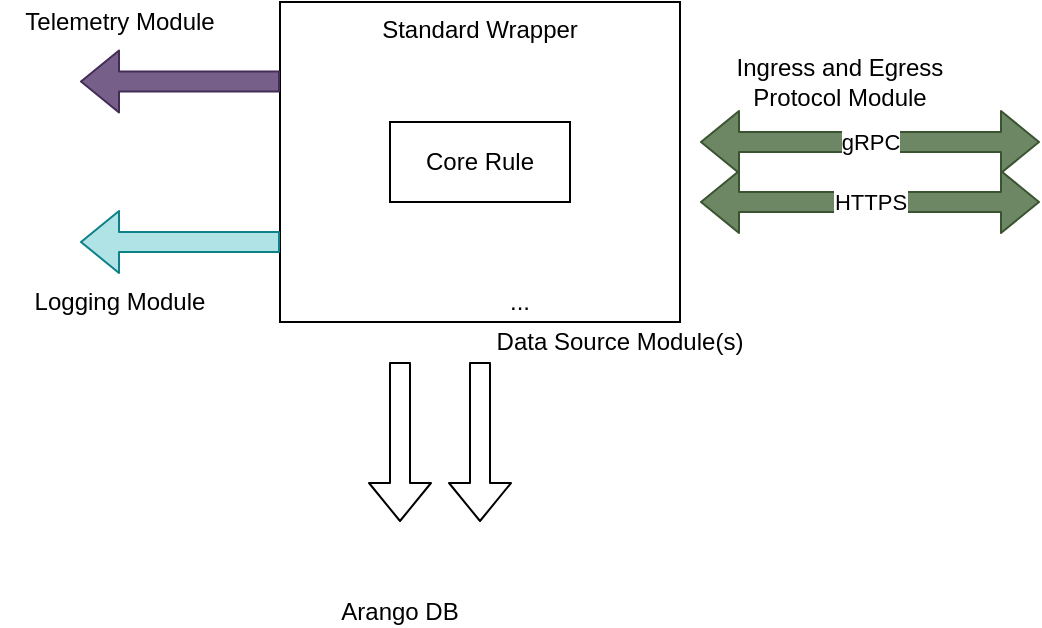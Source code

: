 <mxfile version="14.9.3" type="embed"><diagram id="ElTifTkMvYX6-_drq4Xn" name="Page-1"><mxGraphModel dx="665" dy="669" grid="1" gridSize="10" guides="1" tooltips="1" connect="1" arrows="1" fold="1" page="1" pageScale="1" pageWidth="827" pageHeight="1169" math="0" shadow="0"><root><mxCell id="0"/><mxCell id="1" parent="0"/><mxCell id="UEyuz5Qhtt-DBWD7g-bp-2" value="Standard Wrapper" style="rounded=0;whiteSpace=wrap;html=1;verticalAlign=top;" parent="1" vertex="1"><mxGeometry x="300" y="60" width="200" height="160" as="geometry"/></mxCell><mxCell id="UEyuz5Qhtt-DBWD7g-bp-1" value="Core Rule" style="rounded=0;whiteSpace=wrap;html=1;" parent="1" vertex="1"><mxGeometry x="355" y="120" width="90" height="40" as="geometry"/></mxCell><mxCell id="UEyuz5Qhtt-DBWD7g-bp-3" value="" style="shape=image;html=1;verticalAlign=top;verticalLabelPosition=bottom;labelBackgroundColor=#ffffff;imageAspect=0;aspect=fixed;image=https://cdn2.iconfinder.com/data/icons/miscellaneous-37/100/puzzle_pieces_3-128.png" parent="1" vertex="1"><mxGeometry x="450" y="120" width="40" height="40" as="geometry"/></mxCell><mxCell id="UEyuz5Qhtt-DBWD7g-bp-4" value="" style="shape=image;html=1;verticalAlign=top;verticalLabelPosition=bottom;labelBackgroundColor=#ffffff;imageAspect=0;aspect=fixed;image=https://cdn2.iconfinder.com/data/icons/miscellaneous-37/100/puzzle_pieces_3-128.png" parent="1" vertex="1"><mxGeometry x="340" y="180" width="40" height="40" as="geometry"/></mxCell><mxCell id="UEyuz5Qhtt-DBWD7g-bp-5" value="" style="shape=image;html=1;verticalAlign=top;verticalLabelPosition=bottom;labelBackgroundColor=#ffffff;imageAspect=0;aspect=fixed;image=https://cdn2.iconfinder.com/data/icons/miscellaneous-37/100/puzzle_pieces_3-128.png" parent="1" vertex="1"><mxGeometry x="310" y="90" width="40" height="40" as="geometry"/></mxCell><mxCell id="UEyuz5Qhtt-DBWD7g-bp-7" value="Ingress and Egress Protocol Module" style="text;html=1;strokeColor=none;fillColor=none;align=center;verticalAlign=middle;whiteSpace=wrap;rounded=0;" parent="1" vertex="1"><mxGeometry x="520" y="90" width="120" height="20" as="geometry"/></mxCell><mxCell id="UEyuz5Qhtt-DBWD7g-bp-8" value="Data Source Module(s)" style="text;html=1;strokeColor=none;fillColor=none;align=center;verticalAlign=middle;whiteSpace=wrap;rounded=0;" parent="1" vertex="1"><mxGeometry x="400" y="220" width="140" height="20" as="geometry"/></mxCell><mxCell id="UEyuz5Qhtt-DBWD7g-bp-9" value="Telemetry Module" style="text;html=1;strokeColor=none;fillColor=none;align=center;verticalAlign=middle;whiteSpace=wrap;rounded=0;" parent="1" vertex="1"><mxGeometry x="160" y="60" width="120" height="20" as="geometry"/></mxCell><mxCell id="UEyuz5Qhtt-DBWD7g-bp-10" value="" style="shape=flexArrow;endArrow=classic;html=1;" parent="1" edge="1"><mxGeometry width="50" height="50" relative="1" as="geometry"><mxPoint x="360" y="240" as="sourcePoint"/><mxPoint x="360" y="320" as="targetPoint"/></mxGeometry></mxCell><mxCell id="UEyuz5Qhtt-DBWD7g-bp-11" value="" style="shape=flexArrow;endArrow=classic;html=1;" parent="1" edge="1"><mxGeometry width="50" height="50" relative="1" as="geometry"><mxPoint x="400" y="240" as="sourcePoint"/><mxPoint x="400" y="320" as="targetPoint"/></mxGeometry></mxCell><mxCell id="UEyuz5Qhtt-DBWD7g-bp-14" value="" style="shape=image;verticalLabelPosition=bottom;labelBackgroundColor=#ffffff;verticalAlign=top;aspect=fixed;imageAspect=0;image=http://www.finsmes.com/wp-content/uploads/2019/03/arangodb.jpg;" parent="1" vertex="1"><mxGeometry x="340" y="320" width="40" height="40" as="geometry"/></mxCell><mxCell id="UEyuz5Qhtt-DBWD7g-bp-15" value="Arango DB" style="text;html=1;strokeColor=none;fillColor=none;align=center;verticalAlign=middle;whiteSpace=wrap;rounded=0;" parent="1" vertex="1"><mxGeometry x="320" y="360" width="80" height="10" as="geometry"/></mxCell><mxCell id="UEyuz5Qhtt-DBWD7g-bp-17" value="" style="shape=image;verticalLabelPosition=bottom;labelBackgroundColor=#ffffff;verticalAlign=top;aspect=fixed;imageAspect=0;image=https://upload.wikimedia.org/wikipedia/commons/thumb/f/f3/Apache_Spark_logo.svg/1200px-Apache_Spark_logo.svg.png;" parent="1" vertex="1"><mxGeometry x="410" y="321.83" width="70" height="36.35" as="geometry"/></mxCell><mxCell id="UEyuz5Qhtt-DBWD7g-bp-18" value="gRPC" style="shape=flexArrow;endArrow=classic;startArrow=classic;html=1;fillColor=#6d8764;strokeColor=#3A5431;" parent="1" edge="1"><mxGeometry width="100" height="100" relative="1" as="geometry"><mxPoint x="510" y="130" as="sourcePoint"/><mxPoint x="680" y="130" as="targetPoint"/></mxGeometry></mxCell><mxCell id="UEyuz5Qhtt-DBWD7g-bp-19" value="HTTPS" style="shape=flexArrow;endArrow=classic;startArrow=classic;html=1;fillColor=#6d8764;strokeColor=#3A5431;" parent="1" edge="1"><mxGeometry width="100" height="100" relative="1" as="geometry"><mxPoint x="510" y="160" as="sourcePoint"/><mxPoint x="680" y="160" as="targetPoint"/></mxGeometry></mxCell><mxCell id="UEyuz5Qhtt-DBWD7g-bp-20" value="" style="shape=image;html=1;verticalAlign=top;verticalLabelPosition=bottom;labelBackgroundColor=#ffffff;imageAspect=0;aspect=fixed;image=https://cdn2.iconfinder.com/data/icons/miscellaneous-37/100/puzzle_pieces_3-128.png" parent="1" vertex="1"><mxGeometry x="310" y="140" width="40" height="40" as="geometry"/></mxCell><mxCell id="UEyuz5Qhtt-DBWD7g-bp-21" value="Logging Module" style="text;html=1;strokeColor=none;fillColor=none;align=center;verticalAlign=middle;whiteSpace=wrap;rounded=0;" parent="1" vertex="1"><mxGeometry x="160" y="200" width="120" height="20" as="geometry"/></mxCell><mxCell id="UEyuz5Qhtt-DBWD7g-bp-23" value="" style="shape=flexArrow;endArrow=classic;html=1;exitX=0;exitY=0.75;exitDx=0;exitDy=0;fillColor=#b0e3e6;strokeColor=#0e8088;" parent="1" source="UEyuz5Qhtt-DBWD7g-bp-2" edge="1"><mxGeometry width="50" height="50" relative="1" as="geometry"><mxPoint x="370" y="250" as="sourcePoint"/><mxPoint x="200" y="180" as="targetPoint"/></mxGeometry></mxCell><mxCell id="UEyuz5Qhtt-DBWD7g-bp-24" value="" style="shape=flexArrow;endArrow=classic;html=1;exitX=0;exitY=0.75;exitDx=0;exitDy=0;fillColor=#76608a;strokeColor=#432D57;" parent="1" edge="1"><mxGeometry width="50" height="50" relative="1" as="geometry"><mxPoint x="300" y="99.75" as="sourcePoint"/><mxPoint x="200" y="99.75" as="targetPoint"/></mxGeometry></mxCell><mxCell id="TIm5qZIXyXCwpnP_78mh-1" value="" style="shape=image;html=1;verticalAlign=top;verticalLabelPosition=bottom;labelBackgroundColor=#ffffff;imageAspect=0;aspect=fixed;image=https://cdn2.iconfinder.com/data/icons/miscellaneous-37/100/puzzle_pieces_3-128.png" parent="1" vertex="1"><mxGeometry x="370" y="180" width="40" height="40" as="geometry"/></mxCell><mxCell id="TIm5qZIXyXCwpnP_78mh-2" value="" style="shape=image;html=1;verticalAlign=top;verticalLabelPosition=bottom;labelBackgroundColor=#ffffff;imageAspect=0;aspect=fixed;image=https://cdn2.iconfinder.com/data/icons/miscellaneous-37/100/puzzle_pieces_3-128.png" parent="1" vertex="1"><mxGeometry x="420" y="180" width="40" height="40" as="geometry"/></mxCell><mxCell id="TIm5qZIXyXCwpnP_78mh-3" value="..." style="text;html=1;strokeColor=none;fillColor=none;align=center;verticalAlign=middle;whiteSpace=wrap;rounded=0;" parent="1" vertex="1"><mxGeometry x="400" y="200" width="40" height="20" as="geometry"/></mxCell></root></mxGraphModel></diagram></mxfile>